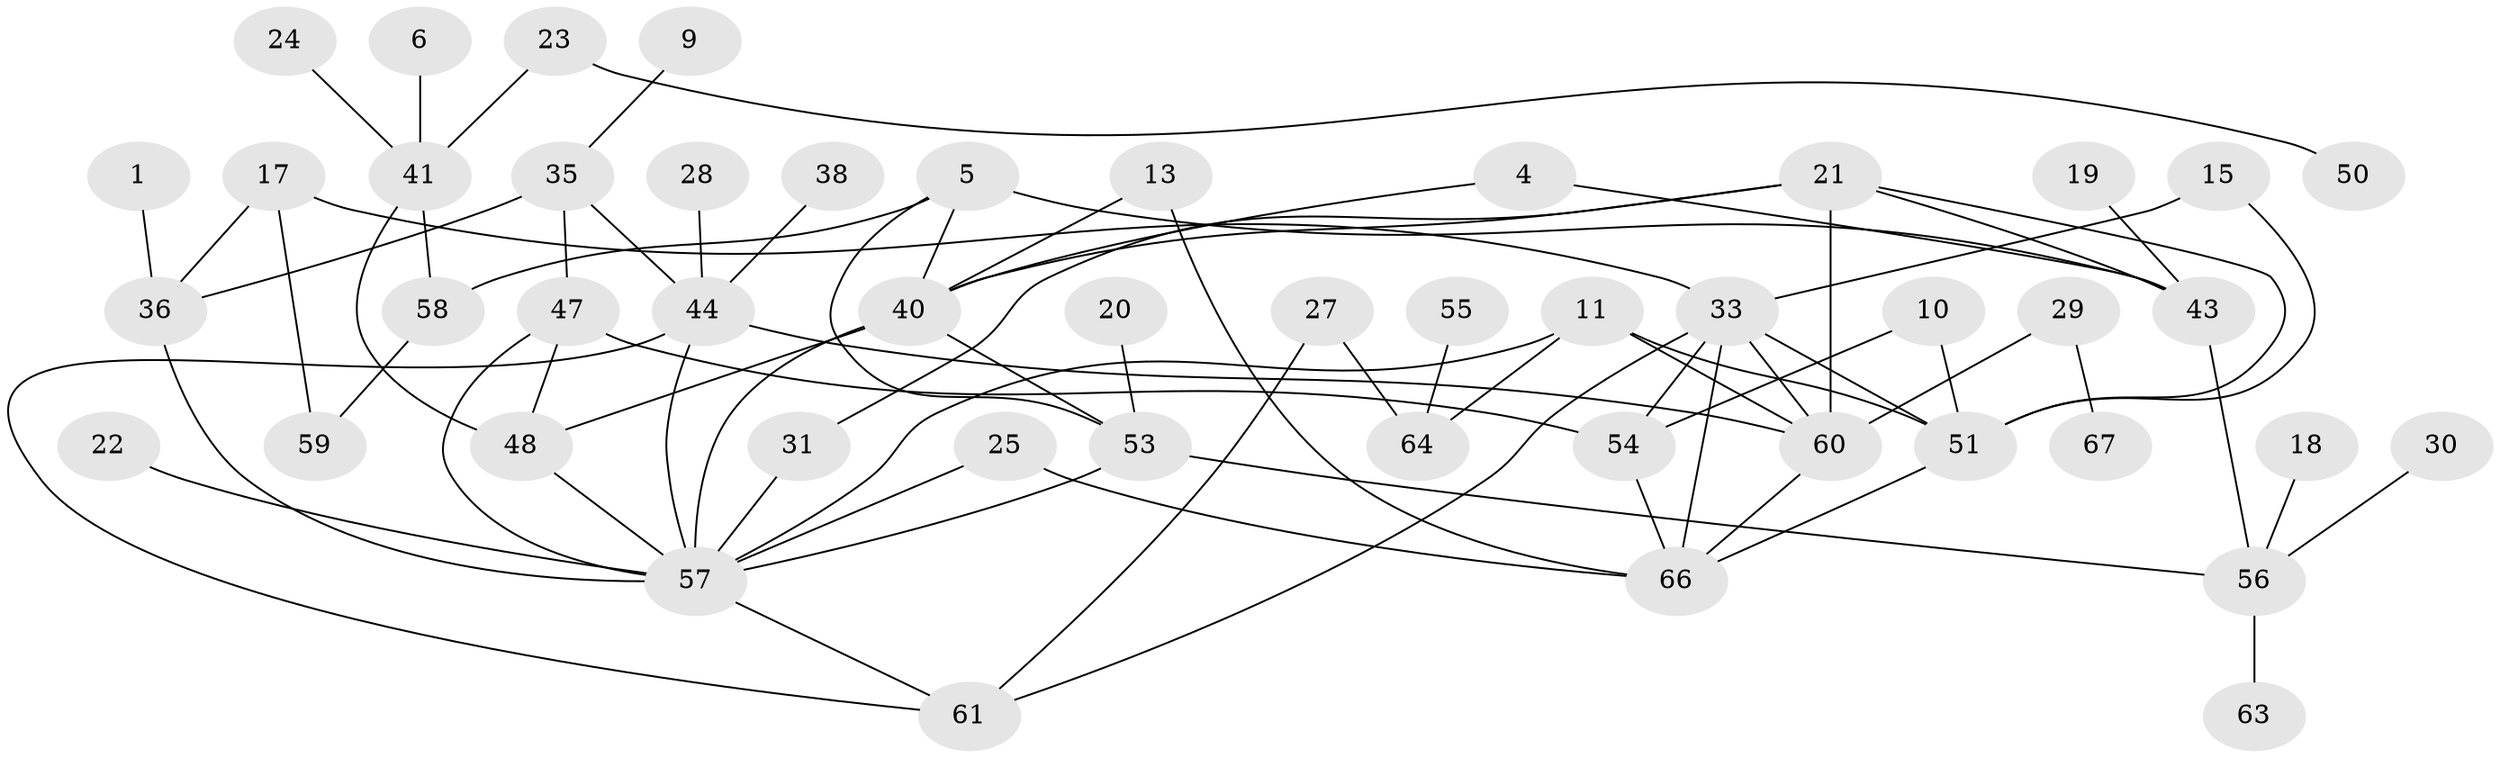 // original degree distribution, {2: 0.29411764705882354, 1: 0.27205882352941174, 0: 0.11029411764705882, 3: 0.14705882352941177, 4: 0.10294117647058823, 6: 0.022058823529411766, 5: 0.04411764705882353, 7: 0.007352941176470588}
// Generated by graph-tools (version 1.1) at 2025/25/03/09/25 03:25:13]
// undirected, 48 vertices, 75 edges
graph export_dot {
graph [start="1"]
  node [color=gray90,style=filled];
  1;
  4;
  5;
  6;
  9;
  10;
  11;
  13;
  15;
  17;
  18;
  19;
  20;
  21;
  22;
  23;
  24;
  25;
  27;
  28;
  29;
  30;
  31;
  33;
  35;
  36;
  38;
  40;
  41;
  43;
  44;
  47;
  48;
  50;
  51;
  53;
  54;
  55;
  56;
  57;
  58;
  59;
  60;
  61;
  63;
  64;
  66;
  67;
  1 -- 36 [weight=1.0];
  4 -- 40 [weight=1.0];
  4 -- 43 [weight=1.0];
  5 -- 40 [weight=1.0];
  5 -- 43 [weight=1.0];
  5 -- 53 [weight=1.0];
  5 -- 58 [weight=1.0];
  6 -- 41 [weight=1.0];
  9 -- 35 [weight=1.0];
  10 -- 51 [weight=1.0];
  10 -- 54 [weight=1.0];
  11 -- 51 [weight=2.0];
  11 -- 57 [weight=1.0];
  11 -- 60 [weight=1.0];
  11 -- 64 [weight=1.0];
  13 -- 40 [weight=1.0];
  13 -- 66 [weight=1.0];
  15 -- 33 [weight=1.0];
  15 -- 51 [weight=1.0];
  17 -- 33 [weight=1.0];
  17 -- 36 [weight=1.0];
  17 -- 59 [weight=1.0];
  18 -- 56 [weight=1.0];
  19 -- 43 [weight=1.0];
  20 -- 53 [weight=1.0];
  21 -- 31 [weight=1.0];
  21 -- 40 [weight=1.0];
  21 -- 43 [weight=1.0];
  21 -- 51 [weight=1.0];
  21 -- 60 [weight=1.0];
  22 -- 57 [weight=1.0];
  23 -- 41 [weight=1.0];
  23 -- 50 [weight=1.0];
  24 -- 41 [weight=1.0];
  25 -- 57 [weight=1.0];
  25 -- 66 [weight=1.0];
  27 -- 61 [weight=1.0];
  27 -- 64 [weight=1.0];
  28 -- 44 [weight=1.0];
  29 -- 60 [weight=1.0];
  29 -- 67 [weight=1.0];
  30 -- 56 [weight=1.0];
  31 -- 57 [weight=1.0];
  33 -- 51 [weight=1.0];
  33 -- 54 [weight=1.0];
  33 -- 60 [weight=1.0];
  33 -- 61 [weight=1.0];
  33 -- 66 [weight=1.0];
  35 -- 36 [weight=1.0];
  35 -- 44 [weight=1.0];
  35 -- 47 [weight=1.0];
  36 -- 57 [weight=1.0];
  38 -- 44 [weight=1.0];
  40 -- 48 [weight=1.0];
  40 -- 53 [weight=1.0];
  40 -- 57 [weight=1.0];
  41 -- 48 [weight=1.0];
  41 -- 58 [weight=1.0];
  43 -- 56 [weight=1.0];
  44 -- 57 [weight=1.0];
  44 -- 60 [weight=1.0];
  44 -- 61 [weight=1.0];
  47 -- 48 [weight=1.0];
  47 -- 54 [weight=1.0];
  47 -- 57 [weight=1.0];
  48 -- 57 [weight=1.0];
  51 -- 66 [weight=1.0];
  53 -- 56 [weight=1.0];
  53 -- 57 [weight=1.0];
  54 -- 66 [weight=1.0];
  55 -- 64 [weight=1.0];
  56 -- 63 [weight=1.0];
  57 -- 61 [weight=1.0];
  58 -- 59 [weight=1.0];
  60 -- 66 [weight=1.0];
}
